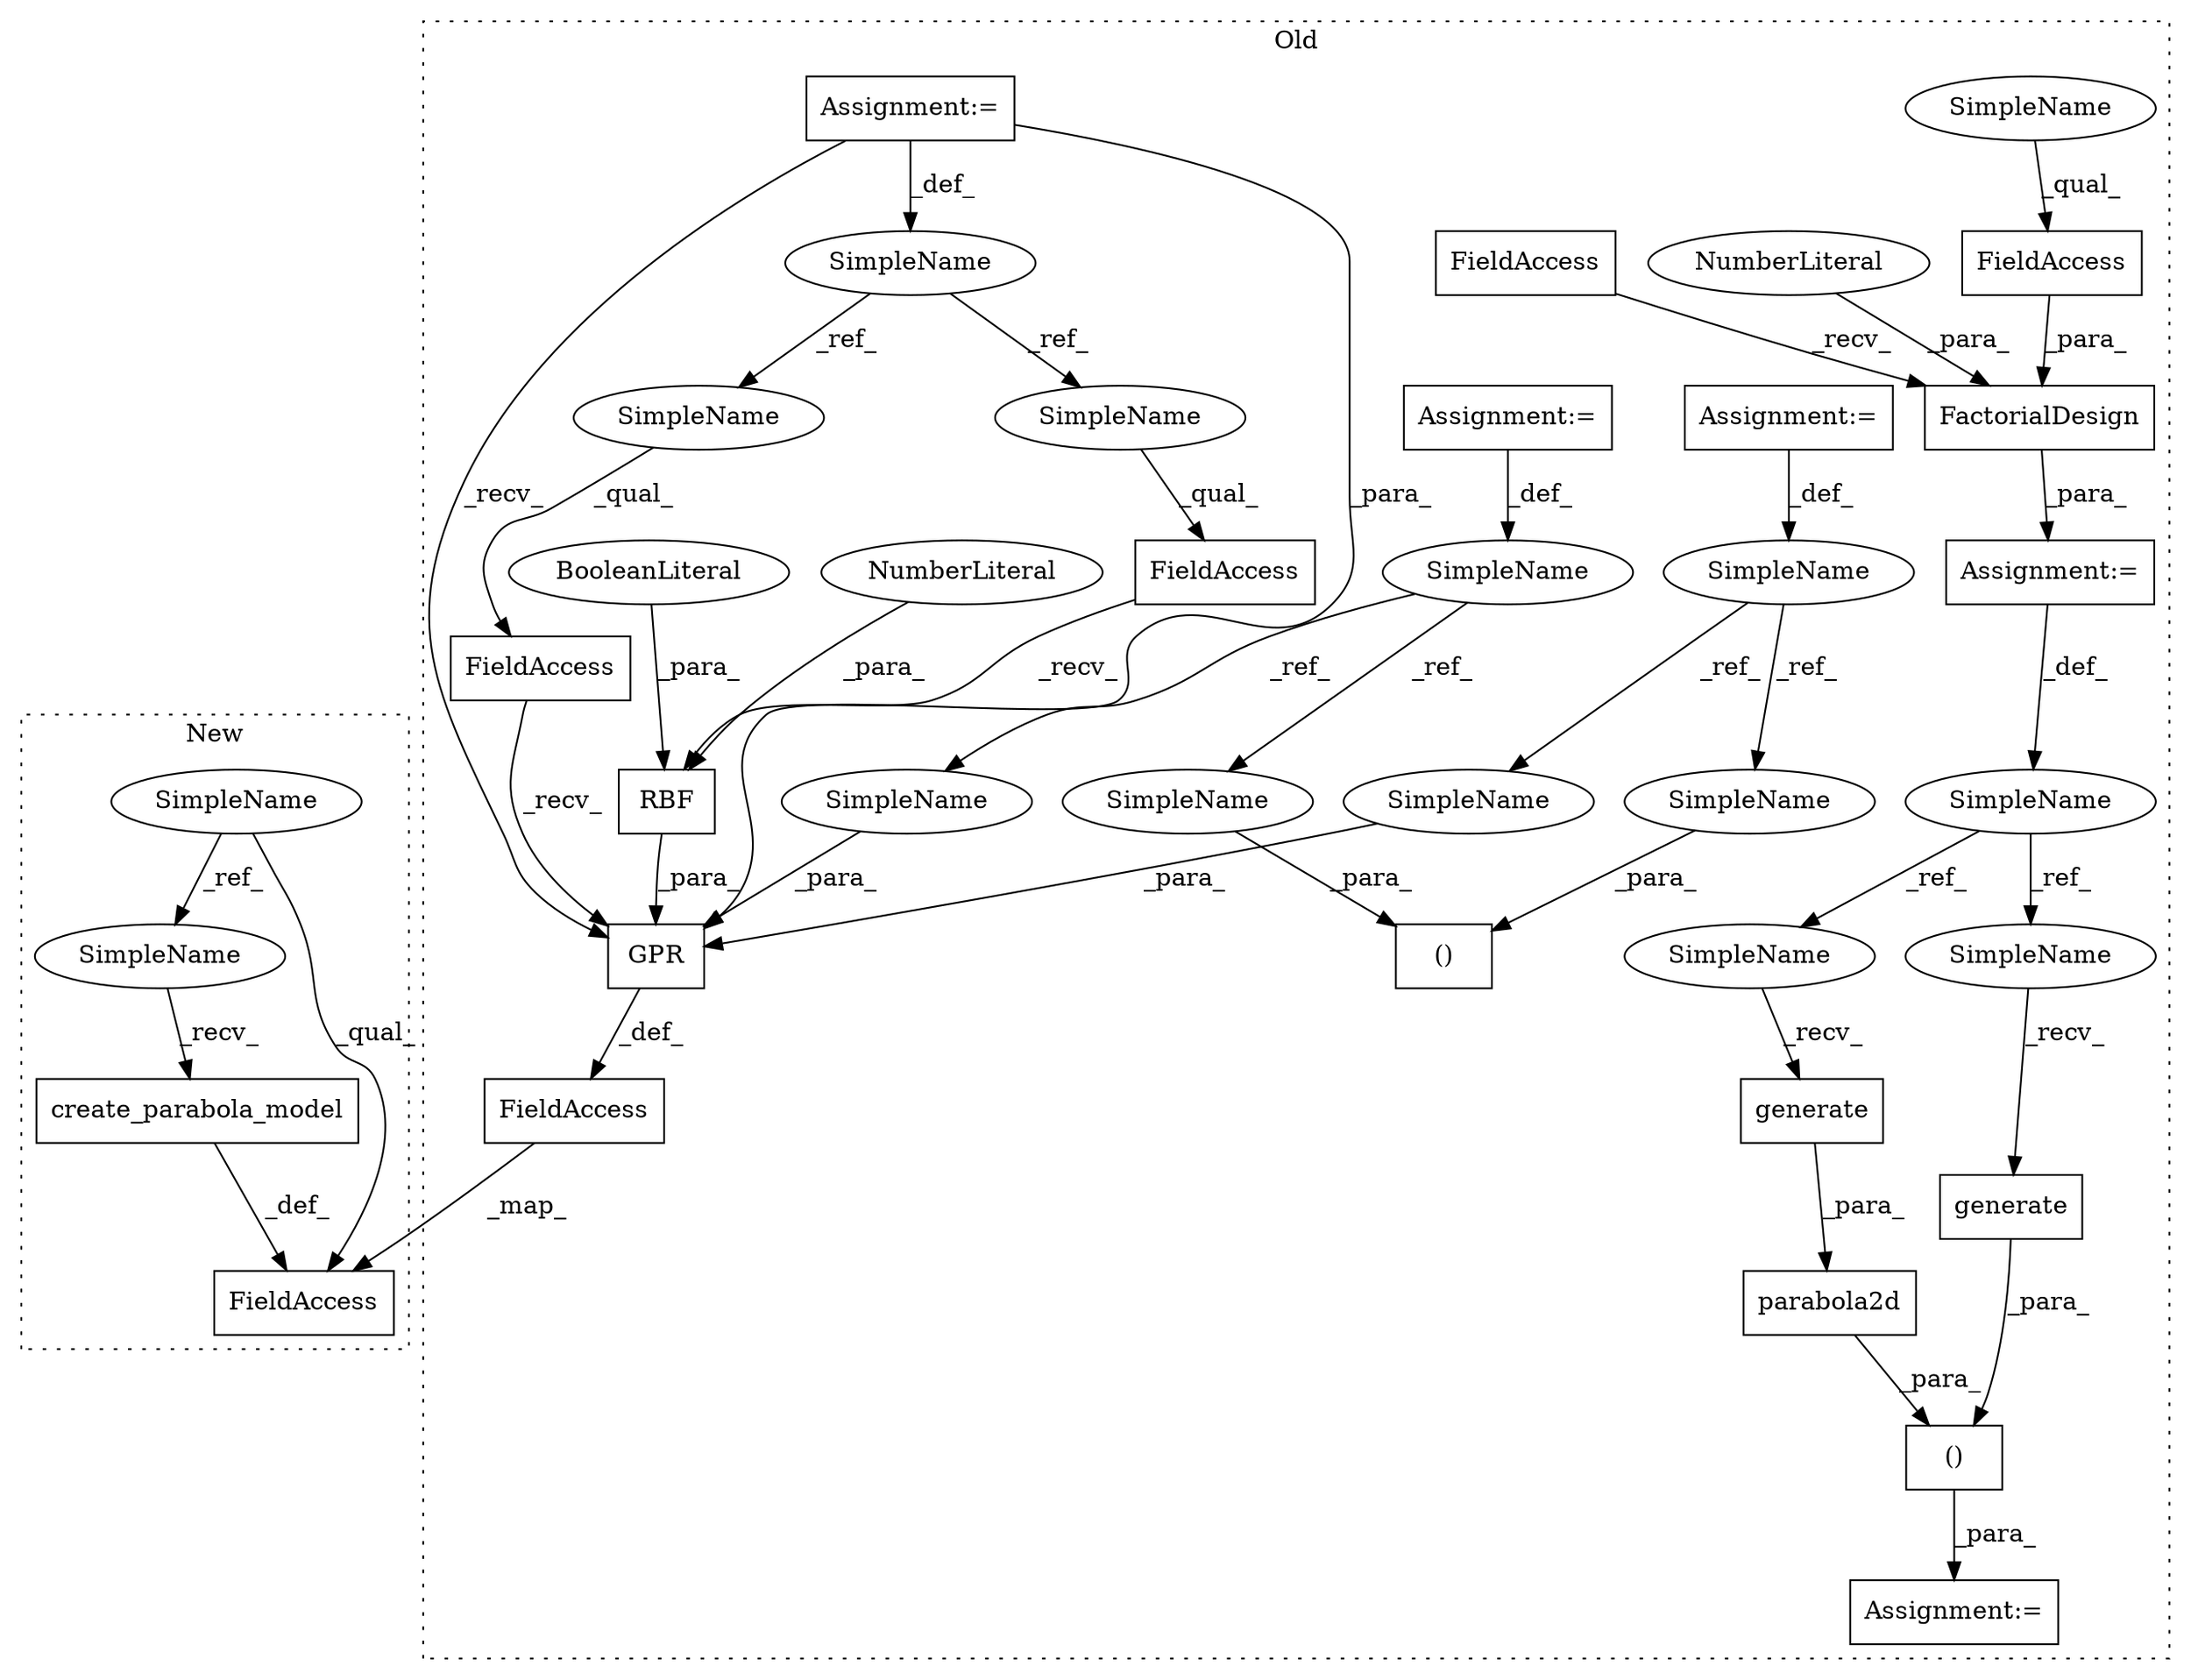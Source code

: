 digraph G {
subgraph cluster0 {
1 [label="parabola2d" a="32" s="10141,10169" l="11,1" shape="box"];
3 [label="Assignment:=" a="7" s="10104" l="7" shape="box"];
4 [label="()" a="106" s="10111" l="59" shape="box"];
5 [label="generate" a="32" s="10159" l="10" shape="box"];
6 [label="SimpleName" a="42" s="10024" l="6" shape="ellipse"];
7 [label="generate" a="32" s="10118" l="10" shape="box"];
8 [label="Assignment:=" a="7" s="10030" l="1" shape="box"];
9 [label="FactorialDesign" a="32" s="10048,10077" l="16,1" shape="box"];
10 [label="NumberLiteral" a="34" s="10064" l="1" shape="ellipse"];
11 [label="FieldAccess" a="22" s="10066" l="11" shape="box"];
12 [label="FieldAccess" a="22" s="10031" l="16" shape="box"];
15 [label="FieldAccess" a="22" s="10240" l="16" shape="box"];
16 [label="RBF" a="32" s="10222,10232" l="4,1" shape="box"];
17 [label="NumberLiteral" a="34" s="10226" l="1" shape="ellipse"];
18 [label="FieldAccess" a="22" s="10207" l="14" shape="box"];
19 [label="SimpleName" a="42" s="9920" l="6" shape="ellipse"];
20 [label="FieldAccess" a="22" s="10188" l="10" shape="box"];
21 [label="GPR" a="32" s="10199,10233" l="4,1" shape="box"];
22 [label="SimpleName" a="42" s="9947" l="1" shape="ellipse"];
23 [label="()" a="106" s="10089" l="15" shape="box"];
24 [label="BooleanLiteral" a="9" s="10228" l="4" shape="ellipse"];
25 [label="SimpleName" a="42" s="9936" l="1" shape="ellipse"];
26 [label="Assignment:=" a="7" s="9947" l="1" shape="box"];
27 [label="Assignment:=" a="7" s="9936" l="1" shape="box"];
28 [label="Assignment:=" a="7" s="9920" l="6" shape="box"];
30 [label="SimpleName" a="42" s="10207" l="6" shape="ellipse"];
31 [label="SimpleName" a="42" s="10188" l="6" shape="ellipse"];
32 [label="SimpleName" a="42" s="10152" l="6" shape="ellipse"];
33 [label="SimpleName" a="42" s="10111" l="6" shape="ellipse"];
34 [label="SimpleName" a="42" s="10089" l="1" shape="ellipse"];
35 [label="SimpleName" a="42" s="10203" l="1" shape="ellipse"];
36 [label="SimpleName" a="42" s="10066" l="4" shape="ellipse"];
37 [label="SimpleName" a="42" s="10103" l="1" shape="ellipse"];
38 [label="SimpleName" a="42" s="10205" l="1" shape="ellipse"];
label = "Old";
style="dotted";
}
subgraph cluster1 {
2 [label="create_parabola_model" a="32" s="10366" l="23" shape="box"];
13 [label="SimpleName" a="42" s="10250" l="4" shape="ellipse"];
14 [label="FieldAccess" a="22" s="10425" l="16" shape="box"];
29 [label="SimpleName" a="42" s="10361" l="4" shape="ellipse"];
label = "New";
style="dotted";
}
1 -> 4 [label="_para_"];
2 -> 14 [label="_def_"];
4 -> 3 [label="_para_"];
5 -> 1 [label="_para_"];
6 -> 33 [label="_ref_"];
6 -> 32 [label="_ref_"];
7 -> 4 [label="_para_"];
8 -> 6 [label="_def_"];
9 -> 8 [label="_para_"];
10 -> 9 [label="_para_"];
11 -> 9 [label="_para_"];
12 -> 9 [label="_recv_"];
13 -> 29 [label="_ref_"];
13 -> 14 [label="_qual_"];
15 -> 14 [label="_map_"];
16 -> 21 [label="_para_"];
17 -> 16 [label="_para_"];
18 -> 16 [label="_recv_"];
19 -> 30 [label="_ref_"];
19 -> 31 [label="_ref_"];
20 -> 21 [label="_recv_"];
21 -> 15 [label="_def_"];
22 -> 37 [label="_ref_"];
22 -> 38 [label="_ref_"];
24 -> 16 [label="_para_"];
25 -> 34 [label="_ref_"];
25 -> 35 [label="_ref_"];
26 -> 22 [label="_def_"];
27 -> 25 [label="_def_"];
28 -> 19 [label="_def_"];
28 -> 21 [label="_recv_"];
28 -> 21 [label="_para_"];
29 -> 2 [label="_recv_"];
30 -> 18 [label="_qual_"];
31 -> 20 [label="_qual_"];
32 -> 5 [label="_recv_"];
33 -> 7 [label="_recv_"];
34 -> 23 [label="_para_"];
35 -> 21 [label="_para_"];
36 -> 11 [label="_qual_"];
37 -> 23 [label="_para_"];
38 -> 21 [label="_para_"];
}